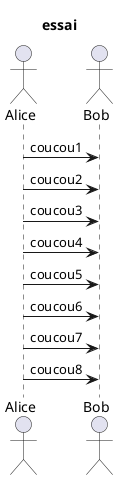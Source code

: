 {
  "sha1": "7d16kze2f32lr9fjf8mphtg53e46lya",
  "insertion": {
    "when": "2024-05-30T20:48:21.170Z",
    "user": "plantuml@gmail.com"
  }
}
@startuml
title essai
actor Alice
actor Bob
Alice -> Bob : coucou1
Alice -> Bob : coucou2
Alice -> Bob : coucou3
Alice -> Bob : coucou4
Alice -> Bob : coucou5
Alice -> Bob : coucou6
Alice -> Bob : coucou7
Alice -> Bob : coucou8
@enduml
